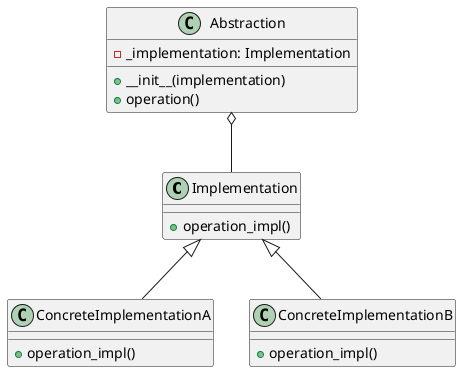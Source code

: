 @startuml

class Implementation {
    + operation_impl()
}

class ConcreteImplementationA {
    + operation_impl()
}

class ConcreteImplementationB {
    + operation_impl()
}

Implementation <|-- ConcreteImplementationA
Implementation <|-- ConcreteImplementationB

class Abstraction {
    - _implementation: Implementation
    + __init__(implementation)
    + operation()
}

Abstraction o-- Implementation

@enduml
